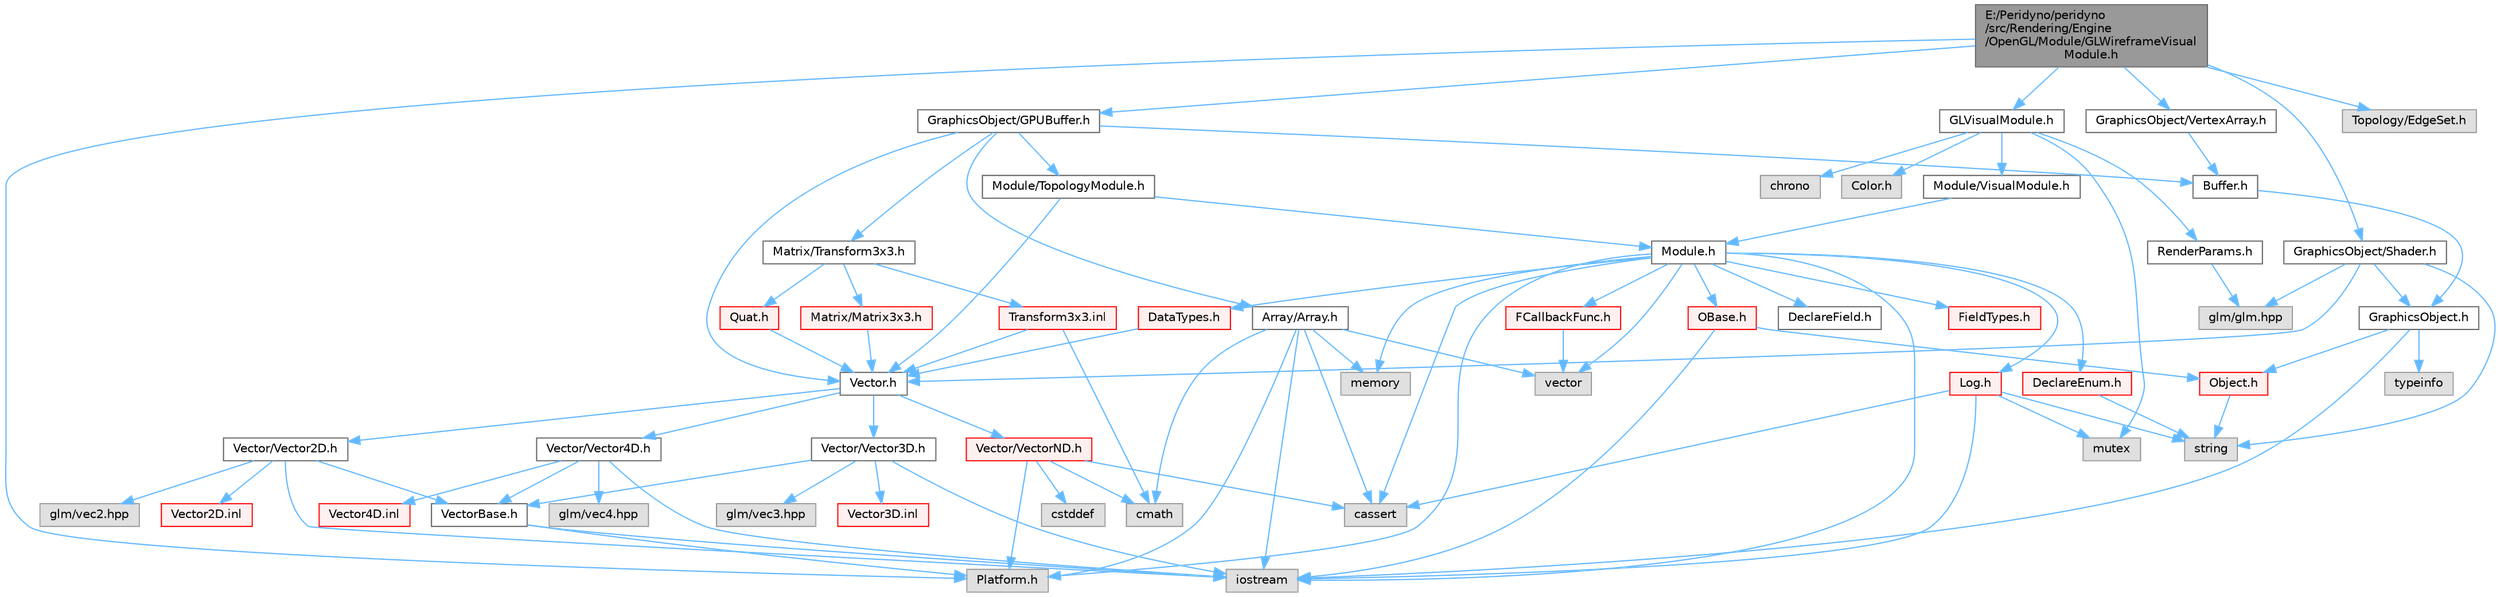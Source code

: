 digraph "E:/Peridyno/peridyno/src/Rendering/Engine/OpenGL/Module/GLWireframeVisualModule.h"
{
 // LATEX_PDF_SIZE
  bgcolor="transparent";
  edge [fontname=Helvetica,fontsize=10,labelfontname=Helvetica,labelfontsize=10];
  node [fontname=Helvetica,fontsize=10,shape=box,height=0.2,width=0.4];
  Node1 [id="Node000001",label="E:/Peridyno/peridyno\l/src/Rendering/Engine\l/OpenGL/Module/GLWireframeVisual\lModule.h",height=0.2,width=0.4,color="gray40", fillcolor="grey60", style="filled", fontcolor="black",tooltip=" "];
  Node1 -> Node2 [id="edge1_Node000001_Node000002",color="steelblue1",style="solid",tooltip=" "];
  Node2 [id="Node000002",label="Platform.h",height=0.2,width=0.4,color="grey60", fillcolor="#E0E0E0", style="filled",tooltip=" "];
  Node1 -> Node3 [id="edge2_Node000001_Node000003",color="steelblue1",style="solid",tooltip=" "];
  Node3 [id="Node000003",label="Topology/EdgeSet.h",height=0.2,width=0.4,color="grey60", fillcolor="#E0E0E0", style="filled",tooltip=" "];
  Node1 -> Node4 [id="edge3_Node000001_Node000004",color="steelblue1",style="solid",tooltip=" "];
  Node4 [id="Node000004",label="GLVisualModule.h",height=0.2,width=0.4,color="grey40", fillcolor="white", style="filled",URL="$_g_l_visual_module_8h.html",tooltip=" "];
  Node4 -> Node5 [id="edge4_Node000004_Node000005",color="steelblue1",style="solid",tooltip=" "];
  Node5 [id="Node000005",label="chrono",height=0.2,width=0.4,color="grey60", fillcolor="#E0E0E0", style="filled",tooltip=" "];
  Node4 -> Node6 [id="edge5_Node000004_Node000006",color="steelblue1",style="solid",tooltip=" "];
  Node6 [id="Node000006",label="mutex",height=0.2,width=0.4,color="grey60", fillcolor="#E0E0E0", style="filled",tooltip=" "];
  Node4 -> Node7 [id="edge6_Node000004_Node000007",color="steelblue1",style="solid",tooltip=" "];
  Node7 [id="Node000007",label="Module/VisualModule.h",height=0.2,width=0.4,color="grey40", fillcolor="white", style="filled",URL="$_visual_module_8h.html",tooltip=" "];
  Node7 -> Node8 [id="edge7_Node000007_Node000008",color="steelblue1",style="solid",tooltip=" "];
  Node8 [id="Node000008",label="Module.h",height=0.2,width=0.4,color="grey40", fillcolor="white", style="filled",URL="$_module_8h.html",tooltip=" "];
  Node8 -> Node2 [id="edge8_Node000008_Node000002",color="steelblue1",style="solid",tooltip=" "];
  Node8 -> Node9 [id="edge9_Node000008_Node000009",color="steelblue1",style="solid",tooltip=" "];
  Node9 [id="Node000009",label="memory",height=0.2,width=0.4,color="grey60", fillcolor="#E0E0E0", style="filled",tooltip=" "];
  Node8 -> Node10 [id="edge10_Node000008_Node000010",color="steelblue1",style="solid",tooltip=" "];
  Node10 [id="Node000010",label="vector",height=0.2,width=0.4,color="grey60", fillcolor="#E0E0E0", style="filled",tooltip=" "];
  Node8 -> Node11 [id="edge11_Node000008_Node000011",color="steelblue1",style="solid",tooltip=" "];
  Node11 [id="Node000011",label="cassert",height=0.2,width=0.4,color="grey60", fillcolor="#E0E0E0", style="filled",tooltip=" "];
  Node8 -> Node12 [id="edge12_Node000008_Node000012",color="steelblue1",style="solid",tooltip=" "];
  Node12 [id="Node000012",label="iostream",height=0.2,width=0.4,color="grey60", fillcolor="#E0E0E0", style="filled",tooltip=" "];
  Node8 -> Node13 [id="edge13_Node000008_Node000013",color="steelblue1",style="solid",tooltip=" "];
  Node13 [id="Node000013",label="OBase.h",height=0.2,width=0.4,color="red", fillcolor="#FFF0F0", style="filled",URL="$_o_base_8h.html",tooltip=" "];
  Node13 -> Node12 [id="edge14_Node000013_Node000012",color="steelblue1",style="solid",tooltip=" "];
  Node13 -> Node20 [id="edge15_Node000013_Node000020",color="steelblue1",style="solid",tooltip=" "];
  Node20 [id="Node000020",label="Object.h",height=0.2,width=0.4,color="red", fillcolor="#FFF0F0", style="filled",URL="$_object_8h.html",tooltip=" "];
  Node20 -> Node17 [id="edge16_Node000020_Node000017",color="steelblue1",style="solid",tooltip=" "];
  Node17 [id="Node000017",label="string",height=0.2,width=0.4,color="grey60", fillcolor="#E0E0E0", style="filled",tooltip=" "];
  Node8 -> Node23 [id="edge17_Node000008_Node000023",color="steelblue1",style="solid",tooltip=" "];
  Node23 [id="Node000023",label="Log.h",height=0.2,width=0.4,color="red", fillcolor="#FFF0F0", style="filled",URL="$_log_8h.html",tooltip=" "];
  Node23 -> Node6 [id="edge18_Node000023_Node000006",color="steelblue1",style="solid",tooltip=" "];
  Node23 -> Node17 [id="edge19_Node000023_Node000017",color="steelblue1",style="solid",tooltip=" "];
  Node23 -> Node12 [id="edge20_Node000023_Node000012",color="steelblue1",style="solid",tooltip=" "];
  Node23 -> Node11 [id="edge21_Node000023_Node000011",color="steelblue1",style="solid",tooltip=" "];
  Node8 -> Node30 [id="edge22_Node000008_Node000030",color="steelblue1",style="solid",tooltip=" "];
  Node30 [id="Node000030",label="DataTypes.h",height=0.2,width=0.4,color="red", fillcolor="#FFF0F0", style="filled",URL="$_data_types_8h.html",tooltip=" "];
  Node30 -> Node31 [id="edge23_Node000030_Node000031",color="steelblue1",style="solid",tooltip=" "];
  Node31 [id="Node000031",label="Vector.h",height=0.2,width=0.4,color="grey40", fillcolor="white", style="filled",URL="$_vector_8h.html",tooltip=" "];
  Node31 -> Node32 [id="edge24_Node000031_Node000032",color="steelblue1",style="solid",tooltip=" "];
  Node32 [id="Node000032",label="Vector/Vector2D.h",height=0.2,width=0.4,color="grey40", fillcolor="white", style="filled",URL="$_vector2_d_8h.html",tooltip=" "];
  Node32 -> Node33 [id="edge25_Node000032_Node000033",color="steelblue1",style="solid",tooltip=" "];
  Node33 [id="Node000033",label="glm/vec2.hpp",height=0.2,width=0.4,color="grey60", fillcolor="#E0E0E0", style="filled",tooltip=" "];
  Node32 -> Node12 [id="edge26_Node000032_Node000012",color="steelblue1",style="solid",tooltip=" "];
  Node32 -> Node34 [id="edge27_Node000032_Node000034",color="steelblue1",style="solid",tooltip=" "];
  Node34 [id="Node000034",label="VectorBase.h",height=0.2,width=0.4,color="grey40", fillcolor="white", style="filled",URL="$_vector_base_8h.html",tooltip=" "];
  Node34 -> Node12 [id="edge28_Node000034_Node000012",color="steelblue1",style="solid",tooltip=" "];
  Node34 -> Node2 [id="edge29_Node000034_Node000002",color="steelblue1",style="solid",tooltip=" "];
  Node32 -> Node35 [id="edge30_Node000032_Node000035",color="steelblue1",style="solid",tooltip=" "];
  Node35 [id="Node000035",label="Vector2D.inl",height=0.2,width=0.4,color="red", fillcolor="#FFF0F0", style="filled",URL="$_vector2_d_8inl.html",tooltip=" "];
  Node31 -> Node38 [id="edge31_Node000031_Node000038",color="steelblue1",style="solid",tooltip=" "];
  Node38 [id="Node000038",label="Vector/Vector3D.h",height=0.2,width=0.4,color="grey40", fillcolor="white", style="filled",URL="$_vector3_d_8h.html",tooltip=" "];
  Node38 -> Node39 [id="edge32_Node000038_Node000039",color="steelblue1",style="solid",tooltip=" "];
  Node39 [id="Node000039",label="glm/vec3.hpp",height=0.2,width=0.4,color="grey60", fillcolor="#E0E0E0", style="filled",tooltip=" "];
  Node38 -> Node12 [id="edge33_Node000038_Node000012",color="steelblue1",style="solid",tooltip=" "];
  Node38 -> Node34 [id="edge34_Node000038_Node000034",color="steelblue1",style="solid",tooltip=" "];
  Node38 -> Node40 [id="edge35_Node000038_Node000040",color="steelblue1",style="solid",tooltip=" "];
  Node40 [id="Node000040",label="Vector3D.inl",height=0.2,width=0.4,color="red", fillcolor="#FFF0F0", style="filled",URL="$_vector3_d_8inl.html",tooltip=" "];
  Node31 -> Node41 [id="edge36_Node000031_Node000041",color="steelblue1",style="solid",tooltip=" "];
  Node41 [id="Node000041",label="Vector/Vector4D.h",height=0.2,width=0.4,color="grey40", fillcolor="white", style="filled",URL="$_vector4_d_8h.html",tooltip=" "];
  Node41 -> Node42 [id="edge37_Node000041_Node000042",color="steelblue1",style="solid",tooltip=" "];
  Node42 [id="Node000042",label="glm/vec4.hpp",height=0.2,width=0.4,color="grey60", fillcolor="#E0E0E0", style="filled",tooltip=" "];
  Node41 -> Node12 [id="edge38_Node000041_Node000012",color="steelblue1",style="solid",tooltip=" "];
  Node41 -> Node34 [id="edge39_Node000041_Node000034",color="steelblue1",style="solid",tooltip=" "];
  Node41 -> Node43 [id="edge40_Node000041_Node000043",color="steelblue1",style="solid",tooltip=" "];
  Node43 [id="Node000043",label="Vector4D.inl",height=0.2,width=0.4,color="red", fillcolor="#FFF0F0", style="filled",URL="$_vector4_d_8inl.html",tooltip=" "];
  Node31 -> Node44 [id="edge41_Node000031_Node000044",color="steelblue1",style="solid",tooltip=" "];
  Node44 [id="Node000044",label="Vector/VectorND.h",height=0.2,width=0.4,color="red", fillcolor="#FFF0F0", style="filled",URL="$_vector_n_d_8h.html",tooltip=" "];
  Node44 -> Node45 [id="edge42_Node000044_Node000045",color="steelblue1",style="solid",tooltip=" "];
  Node45 [id="Node000045",label="cstddef",height=0.2,width=0.4,color="grey60", fillcolor="#E0E0E0", style="filled",tooltip=" "];
  Node44 -> Node49 [id="edge43_Node000044_Node000049",color="steelblue1",style="solid",tooltip=" "];
  Node49 [id="Node000049",label="cmath",height=0.2,width=0.4,color="grey60", fillcolor="#E0E0E0", style="filled",tooltip=" "];
  Node44 -> Node11 [id="edge44_Node000044_Node000011",color="steelblue1",style="solid",tooltip=" "];
  Node44 -> Node2 [id="edge45_Node000044_Node000002",color="steelblue1",style="solid",tooltip=" "];
  Node8 -> Node71 [id="edge46_Node000008_Node000071",color="steelblue1",style="solid",tooltip=" "];
  Node71 [id="Node000071",label="DeclareEnum.h",height=0.2,width=0.4,color="red", fillcolor="#FFF0F0", style="filled",URL="$_declare_enum_8h.html",tooltip=" "];
  Node71 -> Node17 [id="edge47_Node000071_Node000017",color="steelblue1",style="solid",tooltip=" "];
  Node8 -> Node88 [id="edge48_Node000008_Node000088",color="steelblue1",style="solid",tooltip=" "];
  Node88 [id="Node000088",label="DeclareField.h",height=0.2,width=0.4,color="grey40", fillcolor="white", style="filled",URL="$_declare_field_8h.html",tooltip=" "];
  Node8 -> Node89 [id="edge49_Node000008_Node000089",color="steelblue1",style="solid",tooltip=" "];
  Node89 [id="Node000089",label="FCallbackFunc.h",height=0.2,width=0.4,color="red", fillcolor="#FFF0F0", style="filled",URL="$_f_callback_func_8h.html",tooltip=" "];
  Node89 -> Node10 [id="edge50_Node000089_Node000010",color="steelblue1",style="solid",tooltip=" "];
  Node8 -> Node90 [id="edge51_Node000008_Node000090",color="steelblue1",style="solid",tooltip=" "];
  Node90 [id="Node000090",label="FieldTypes.h",height=0.2,width=0.4,color="red", fillcolor="#FFF0F0", style="filled",URL="$_field_types_8h.html",tooltip=" "];
  Node4 -> Node92 [id="edge52_Node000004_Node000092",color="steelblue1",style="solid",tooltip=" "];
  Node92 [id="Node000092",label="Color.h",height=0.2,width=0.4,color="grey60", fillcolor="#E0E0E0", style="filled",tooltip=" "];
  Node4 -> Node93 [id="edge53_Node000004_Node000093",color="steelblue1",style="solid",tooltip=" "];
  Node93 [id="Node000093",label="RenderParams.h",height=0.2,width=0.4,color="grey40", fillcolor="white", style="filled",URL="$_render_params_8h.html",tooltip=" "];
  Node93 -> Node83 [id="edge54_Node000093_Node000083",color="steelblue1",style="solid",tooltip=" "];
  Node83 [id="Node000083",label="glm/glm.hpp",height=0.2,width=0.4,color="grey60", fillcolor="#E0E0E0", style="filled",tooltip=" "];
  Node1 -> Node94 [id="edge55_Node000001_Node000094",color="steelblue1",style="solid",tooltip=" "];
  Node94 [id="Node000094",label="GraphicsObject/GPUBuffer.h",height=0.2,width=0.4,color="grey40", fillcolor="white", style="filled",URL="$_g_p_u_buffer_8h.html",tooltip=" "];
  Node94 -> Node95 [id="edge56_Node000094_Node000095",color="steelblue1",style="solid",tooltip=" "];
  Node95 [id="Node000095",label="Buffer.h",height=0.2,width=0.4,color="grey40", fillcolor="white", style="filled",URL="$_buffer_8h.html",tooltip=" "];
  Node95 -> Node96 [id="edge57_Node000095_Node000096",color="steelblue1",style="solid",tooltip=" "];
  Node96 [id="Node000096",label="GraphicsObject.h",height=0.2,width=0.4,color="grey40", fillcolor="white", style="filled",URL="$_graphics_object_8h.html",tooltip=" "];
  Node96 -> Node16 [id="edge58_Node000096_Node000016",color="steelblue1",style="solid",tooltip=" "];
  Node16 [id="Node000016",label="typeinfo",height=0.2,width=0.4,color="grey60", fillcolor="#E0E0E0", style="filled",tooltip=" "];
  Node96 -> Node12 [id="edge59_Node000096_Node000012",color="steelblue1",style="solid",tooltip=" "];
  Node96 -> Node20 [id="edge60_Node000096_Node000020",color="steelblue1",style="solid",tooltip=" "];
  Node94 -> Node75 [id="edge61_Node000094_Node000075",color="steelblue1",style="solid",tooltip=" "];
  Node75 [id="Node000075",label="Array/Array.h",height=0.2,width=0.4,color="grey40", fillcolor="white", style="filled",URL="$_array_8h.html",tooltip=" "];
  Node75 -> Node2 [id="edge62_Node000075_Node000002",color="steelblue1",style="solid",tooltip=" "];
  Node75 -> Node11 [id="edge63_Node000075_Node000011",color="steelblue1",style="solid",tooltip=" "];
  Node75 -> Node10 [id="edge64_Node000075_Node000010",color="steelblue1",style="solid",tooltip=" "];
  Node75 -> Node12 [id="edge65_Node000075_Node000012",color="steelblue1",style="solid",tooltip=" "];
  Node75 -> Node9 [id="edge66_Node000075_Node000009",color="steelblue1",style="solid",tooltip=" "];
  Node75 -> Node49 [id="edge67_Node000075_Node000049",color="steelblue1",style="solid",tooltip=" "];
  Node94 -> Node31 [id="edge68_Node000094_Node000031",color="steelblue1",style="solid",tooltip=" "];
  Node94 -> Node62 [id="edge69_Node000094_Node000062",color="steelblue1",style="solid",tooltip=" "];
  Node62 [id="Node000062",label="Matrix/Transform3x3.h",height=0.2,width=0.4,color="grey40", fillcolor="white", style="filled",URL="$_transform3x3_8h.html",tooltip=" "];
  Node62 -> Node63 [id="edge70_Node000062_Node000063",color="steelblue1",style="solid",tooltip=" "];
  Node63 [id="Node000063",label="Quat.h",height=0.2,width=0.4,color="red", fillcolor="#FFF0F0", style="filled",URL="$_quat_8h.html",tooltip="Implementation of quaternion."];
  Node63 -> Node31 [id="edge71_Node000063_Node000031",color="steelblue1",style="solid",tooltip=" "];
  Node62 -> Node56 [id="edge72_Node000062_Node000056",color="steelblue1",style="solid",tooltip=" "];
  Node56 [id="Node000056",label="Matrix/Matrix3x3.h",height=0.2,width=0.4,color="red", fillcolor="#FFF0F0", style="filled",URL="$_matrix3x3_8h.html",tooltip=" "];
  Node56 -> Node31 [id="edge73_Node000056_Node000031",color="steelblue1",style="solid",tooltip=" "];
  Node62 -> Node66 [id="edge74_Node000062_Node000066",color="steelblue1",style="solid",tooltip=" "];
  Node66 [id="Node000066",label="Transform3x3.inl",height=0.2,width=0.4,color="red", fillcolor="#FFF0F0", style="filled",URL="$_transform3x3_8inl.html",tooltip=" "];
  Node66 -> Node49 [id="edge75_Node000066_Node000049",color="steelblue1",style="solid",tooltip=" "];
  Node66 -> Node31 [id="edge76_Node000066_Node000031",color="steelblue1",style="solid",tooltip=" "];
  Node94 -> Node97 [id="edge77_Node000094_Node000097",color="steelblue1",style="solid",tooltip=" "];
  Node97 [id="Node000097",label="Module/TopologyModule.h",height=0.2,width=0.4,color="grey40", fillcolor="white", style="filled",URL="$_topology_module_8h.html",tooltip=" "];
  Node97 -> Node31 [id="edge78_Node000097_Node000031",color="steelblue1",style="solid",tooltip=" "];
  Node97 -> Node8 [id="edge79_Node000097_Node000008",color="steelblue1",style="solid",tooltip=" "];
  Node1 -> Node98 [id="edge80_Node000001_Node000098",color="steelblue1",style="solid",tooltip=" "];
  Node98 [id="Node000098",label="GraphicsObject/VertexArray.h",height=0.2,width=0.4,color="grey40", fillcolor="white", style="filled",URL="$_vertex_array_8h.html",tooltip=" "];
  Node98 -> Node95 [id="edge81_Node000098_Node000095",color="steelblue1",style="solid",tooltip=" "];
  Node1 -> Node99 [id="edge82_Node000001_Node000099",color="steelblue1",style="solid",tooltip=" "];
  Node99 [id="Node000099",label="GraphicsObject/Shader.h",height=0.2,width=0.4,color="grey40", fillcolor="white", style="filled",URL="$_shader_8h.html",tooltip=" "];
  Node99 -> Node96 [id="edge83_Node000099_Node000096",color="steelblue1",style="solid",tooltip=" "];
  Node99 -> Node17 [id="edge84_Node000099_Node000017",color="steelblue1",style="solid",tooltip=" "];
  Node99 -> Node31 [id="edge85_Node000099_Node000031",color="steelblue1",style="solid",tooltip=" "];
  Node99 -> Node83 [id="edge86_Node000099_Node000083",color="steelblue1",style="solid",tooltip=" "];
}

